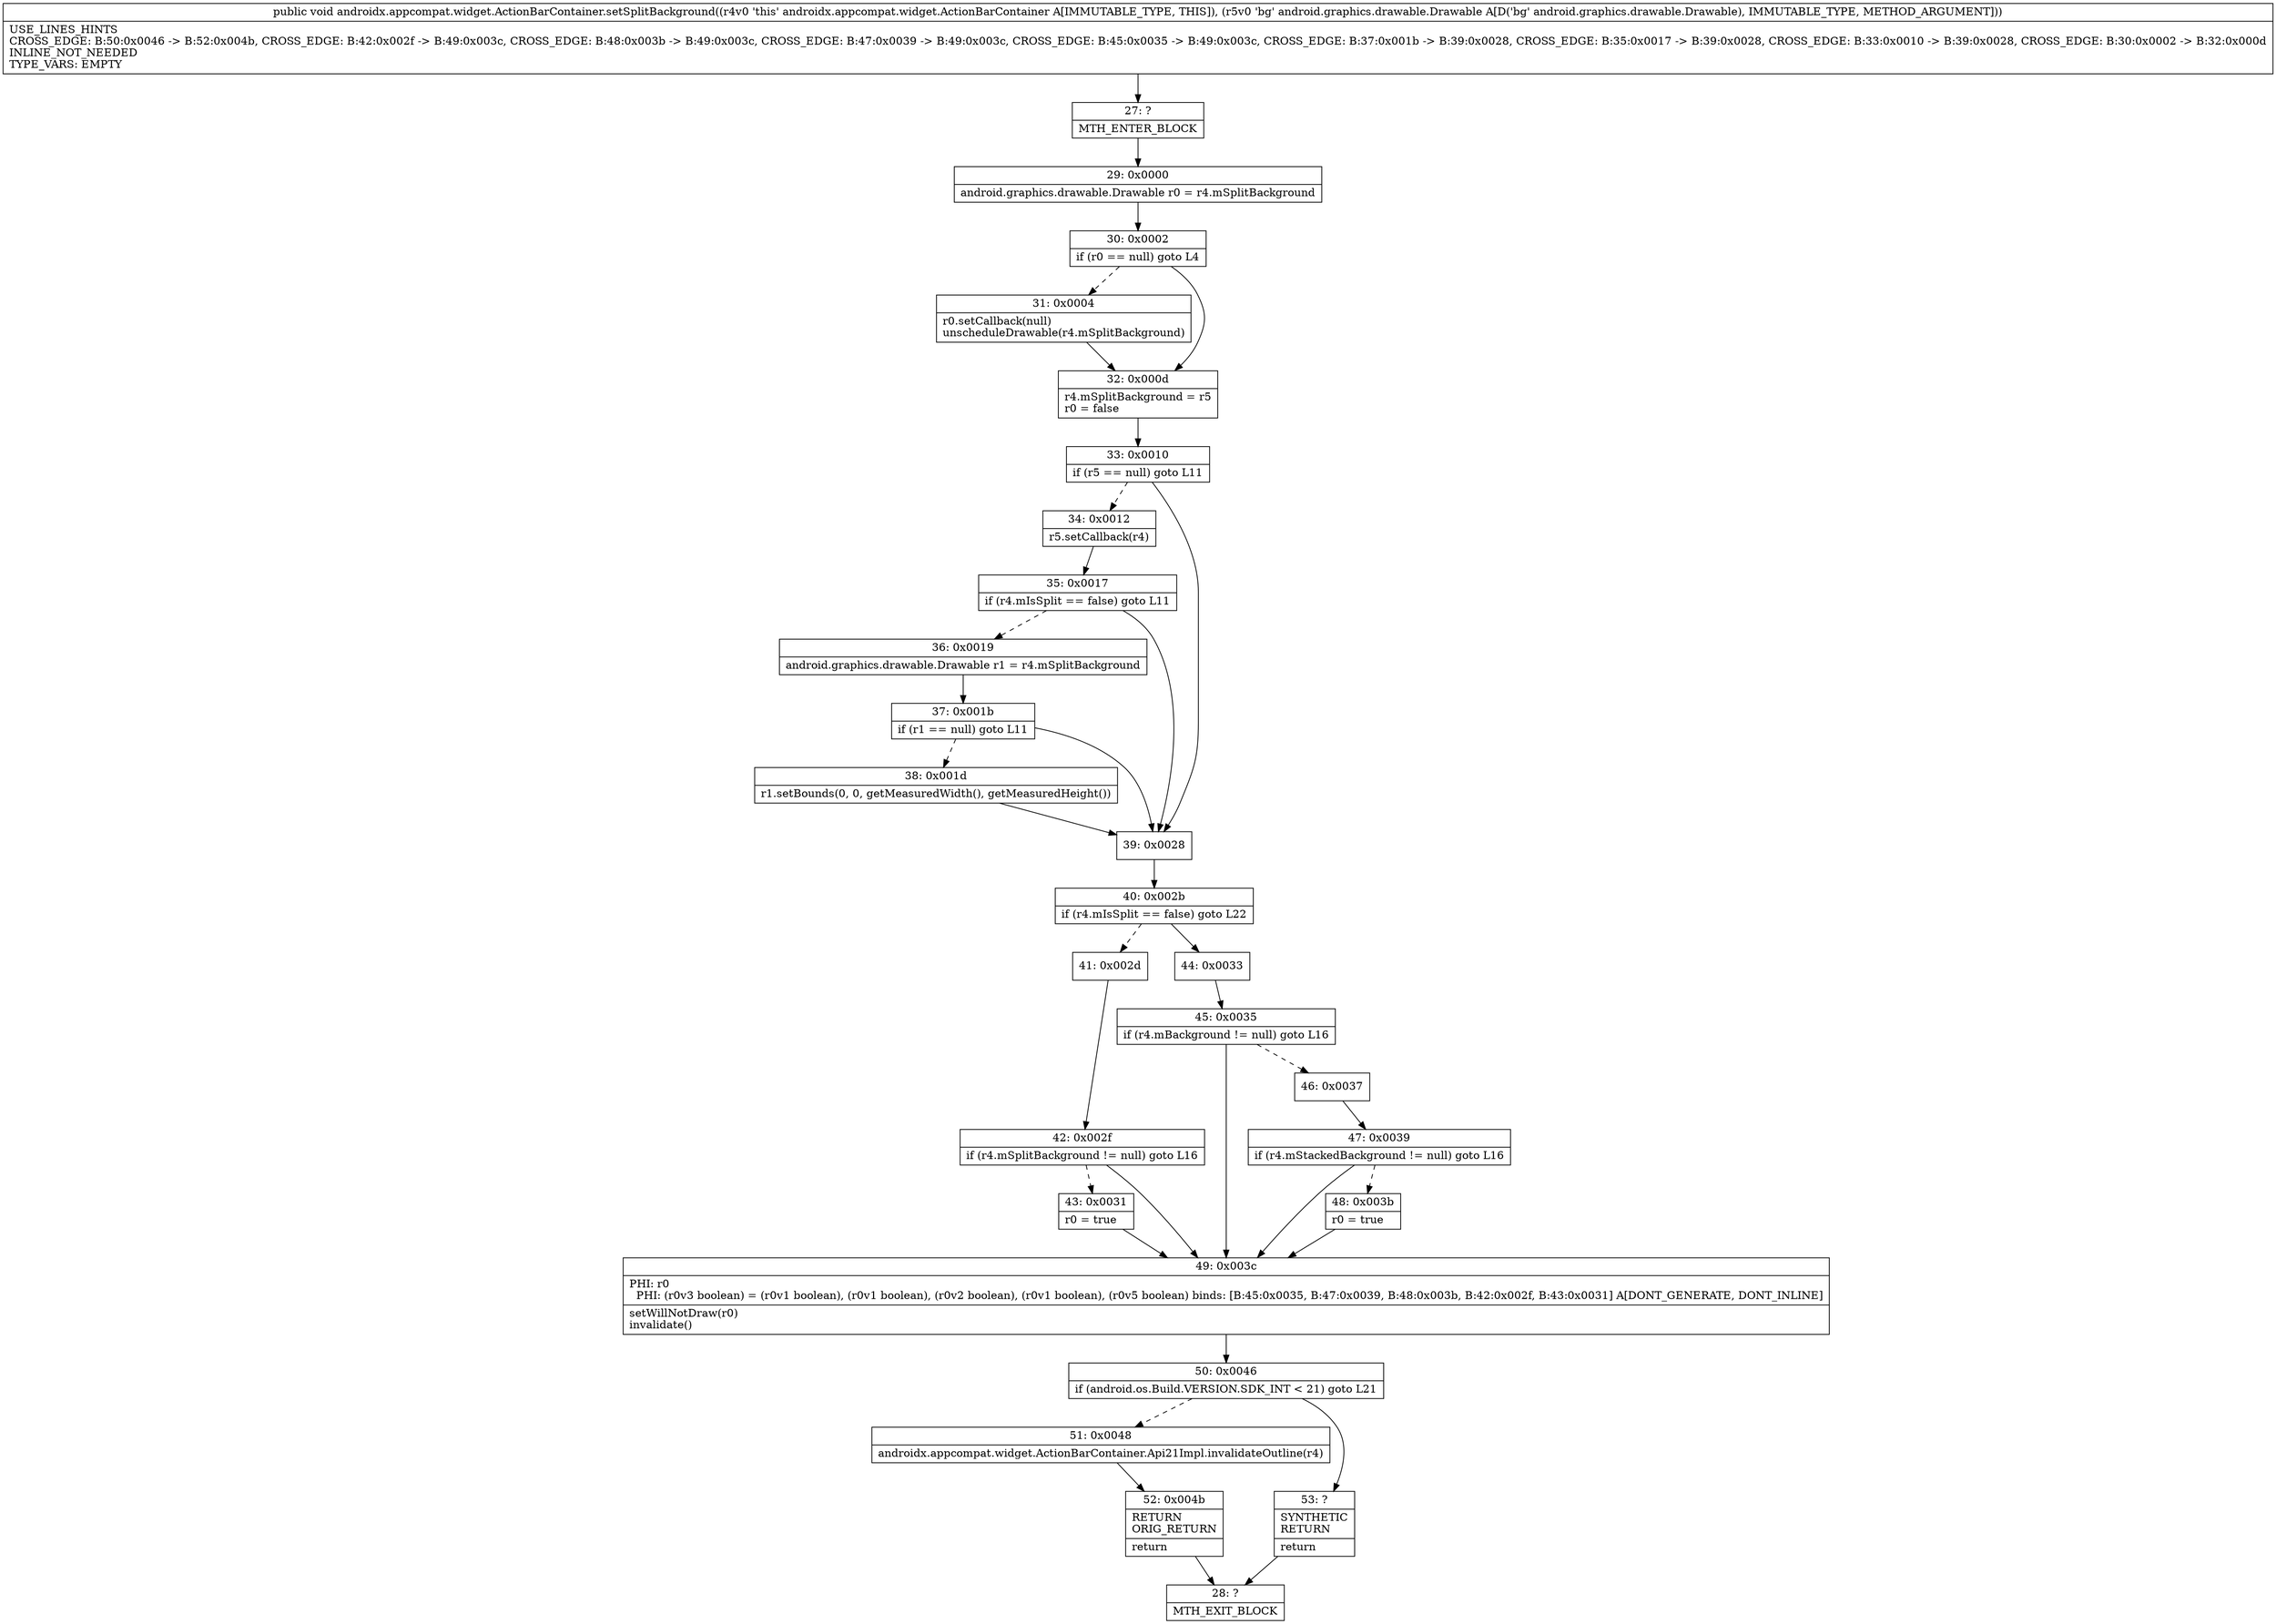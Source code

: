 digraph "CFG forandroidx.appcompat.widget.ActionBarContainer.setSplitBackground(Landroid\/graphics\/drawable\/Drawable;)V" {
Node_27 [shape=record,label="{27\:\ ?|MTH_ENTER_BLOCK\l}"];
Node_29 [shape=record,label="{29\:\ 0x0000|android.graphics.drawable.Drawable r0 = r4.mSplitBackground\l}"];
Node_30 [shape=record,label="{30\:\ 0x0002|if (r0 == null) goto L4\l}"];
Node_31 [shape=record,label="{31\:\ 0x0004|r0.setCallback(null)\lunscheduleDrawable(r4.mSplitBackground)\l}"];
Node_32 [shape=record,label="{32\:\ 0x000d|r4.mSplitBackground = r5\lr0 = false\l}"];
Node_33 [shape=record,label="{33\:\ 0x0010|if (r5 == null) goto L11\l}"];
Node_34 [shape=record,label="{34\:\ 0x0012|r5.setCallback(r4)\l}"];
Node_35 [shape=record,label="{35\:\ 0x0017|if (r4.mIsSplit == false) goto L11\l}"];
Node_36 [shape=record,label="{36\:\ 0x0019|android.graphics.drawable.Drawable r1 = r4.mSplitBackground\l}"];
Node_37 [shape=record,label="{37\:\ 0x001b|if (r1 == null) goto L11\l}"];
Node_38 [shape=record,label="{38\:\ 0x001d|r1.setBounds(0, 0, getMeasuredWidth(), getMeasuredHeight())\l}"];
Node_39 [shape=record,label="{39\:\ 0x0028}"];
Node_40 [shape=record,label="{40\:\ 0x002b|if (r4.mIsSplit == false) goto L22\l}"];
Node_41 [shape=record,label="{41\:\ 0x002d}"];
Node_42 [shape=record,label="{42\:\ 0x002f|if (r4.mSplitBackground != null) goto L16\l}"];
Node_43 [shape=record,label="{43\:\ 0x0031|r0 = true\l}"];
Node_49 [shape=record,label="{49\:\ 0x003c|PHI: r0 \l  PHI: (r0v3 boolean) = (r0v1 boolean), (r0v1 boolean), (r0v2 boolean), (r0v1 boolean), (r0v5 boolean) binds: [B:45:0x0035, B:47:0x0039, B:48:0x003b, B:42:0x002f, B:43:0x0031] A[DONT_GENERATE, DONT_INLINE]\l|setWillNotDraw(r0)\linvalidate()\l}"];
Node_50 [shape=record,label="{50\:\ 0x0046|if (android.os.Build.VERSION.SDK_INT \< 21) goto L21\l}"];
Node_51 [shape=record,label="{51\:\ 0x0048|androidx.appcompat.widget.ActionBarContainer.Api21Impl.invalidateOutline(r4)\l}"];
Node_52 [shape=record,label="{52\:\ 0x004b|RETURN\lORIG_RETURN\l|return\l}"];
Node_28 [shape=record,label="{28\:\ ?|MTH_EXIT_BLOCK\l}"];
Node_53 [shape=record,label="{53\:\ ?|SYNTHETIC\lRETURN\l|return\l}"];
Node_44 [shape=record,label="{44\:\ 0x0033}"];
Node_45 [shape=record,label="{45\:\ 0x0035|if (r4.mBackground != null) goto L16\l}"];
Node_46 [shape=record,label="{46\:\ 0x0037}"];
Node_47 [shape=record,label="{47\:\ 0x0039|if (r4.mStackedBackground != null) goto L16\l}"];
Node_48 [shape=record,label="{48\:\ 0x003b|r0 = true\l}"];
MethodNode[shape=record,label="{public void androidx.appcompat.widget.ActionBarContainer.setSplitBackground((r4v0 'this' androidx.appcompat.widget.ActionBarContainer A[IMMUTABLE_TYPE, THIS]), (r5v0 'bg' android.graphics.drawable.Drawable A[D('bg' android.graphics.drawable.Drawable), IMMUTABLE_TYPE, METHOD_ARGUMENT]))  | USE_LINES_HINTS\lCROSS_EDGE: B:50:0x0046 \-\> B:52:0x004b, CROSS_EDGE: B:42:0x002f \-\> B:49:0x003c, CROSS_EDGE: B:48:0x003b \-\> B:49:0x003c, CROSS_EDGE: B:47:0x0039 \-\> B:49:0x003c, CROSS_EDGE: B:45:0x0035 \-\> B:49:0x003c, CROSS_EDGE: B:37:0x001b \-\> B:39:0x0028, CROSS_EDGE: B:35:0x0017 \-\> B:39:0x0028, CROSS_EDGE: B:33:0x0010 \-\> B:39:0x0028, CROSS_EDGE: B:30:0x0002 \-\> B:32:0x000d\lINLINE_NOT_NEEDED\lTYPE_VARS: EMPTY\l}"];
MethodNode -> Node_27;Node_27 -> Node_29;
Node_29 -> Node_30;
Node_30 -> Node_31[style=dashed];
Node_30 -> Node_32;
Node_31 -> Node_32;
Node_32 -> Node_33;
Node_33 -> Node_34[style=dashed];
Node_33 -> Node_39;
Node_34 -> Node_35;
Node_35 -> Node_36[style=dashed];
Node_35 -> Node_39;
Node_36 -> Node_37;
Node_37 -> Node_38[style=dashed];
Node_37 -> Node_39;
Node_38 -> Node_39;
Node_39 -> Node_40;
Node_40 -> Node_41[style=dashed];
Node_40 -> Node_44;
Node_41 -> Node_42;
Node_42 -> Node_43[style=dashed];
Node_42 -> Node_49;
Node_43 -> Node_49;
Node_49 -> Node_50;
Node_50 -> Node_51[style=dashed];
Node_50 -> Node_53;
Node_51 -> Node_52;
Node_52 -> Node_28;
Node_53 -> Node_28;
Node_44 -> Node_45;
Node_45 -> Node_46[style=dashed];
Node_45 -> Node_49;
Node_46 -> Node_47;
Node_47 -> Node_48[style=dashed];
Node_47 -> Node_49;
Node_48 -> Node_49;
}

